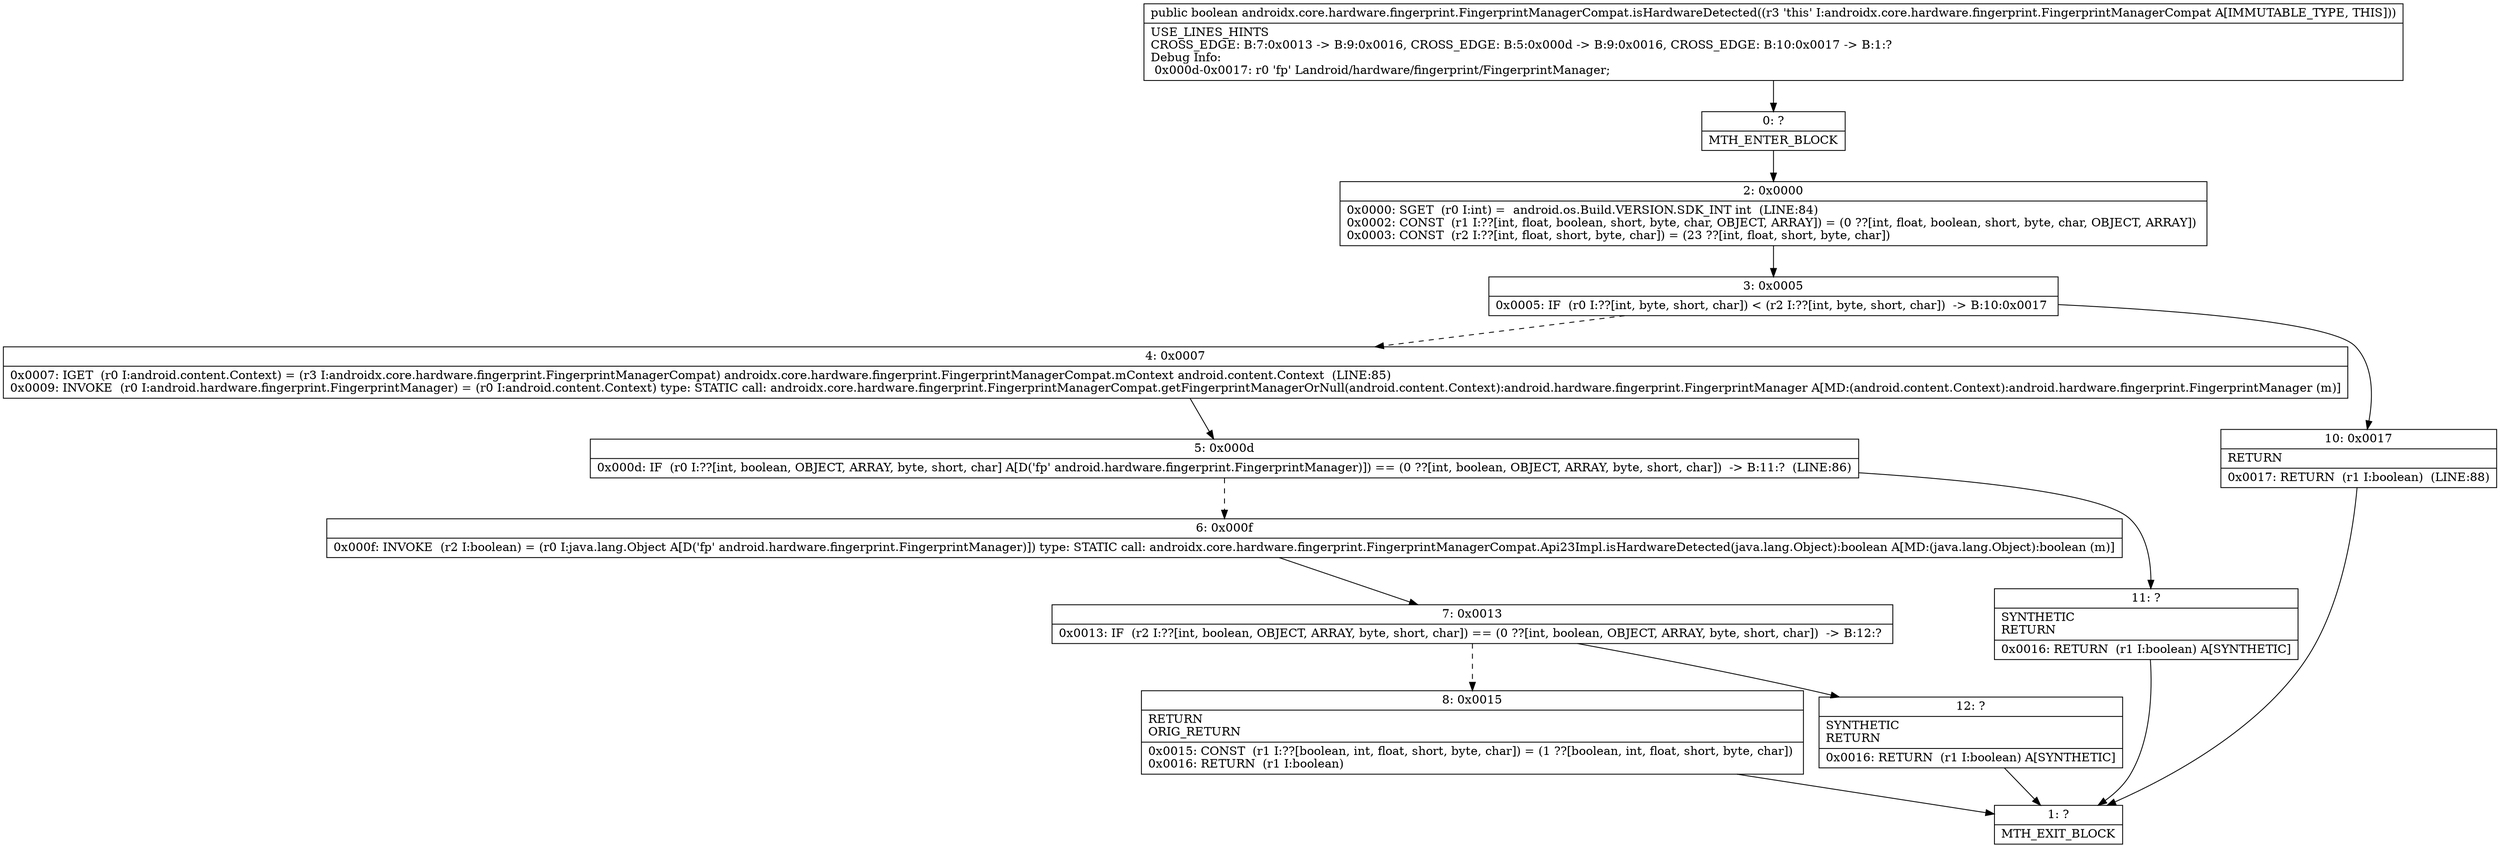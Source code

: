 digraph "CFG forandroidx.core.hardware.fingerprint.FingerprintManagerCompat.isHardwareDetected()Z" {
Node_0 [shape=record,label="{0\:\ ?|MTH_ENTER_BLOCK\l}"];
Node_2 [shape=record,label="{2\:\ 0x0000|0x0000: SGET  (r0 I:int) =  android.os.Build.VERSION.SDK_INT int  (LINE:84)\l0x0002: CONST  (r1 I:??[int, float, boolean, short, byte, char, OBJECT, ARRAY]) = (0 ??[int, float, boolean, short, byte, char, OBJECT, ARRAY]) \l0x0003: CONST  (r2 I:??[int, float, short, byte, char]) = (23 ??[int, float, short, byte, char]) \l}"];
Node_3 [shape=record,label="{3\:\ 0x0005|0x0005: IF  (r0 I:??[int, byte, short, char]) \< (r2 I:??[int, byte, short, char])  \-\> B:10:0x0017 \l}"];
Node_4 [shape=record,label="{4\:\ 0x0007|0x0007: IGET  (r0 I:android.content.Context) = (r3 I:androidx.core.hardware.fingerprint.FingerprintManagerCompat) androidx.core.hardware.fingerprint.FingerprintManagerCompat.mContext android.content.Context  (LINE:85)\l0x0009: INVOKE  (r0 I:android.hardware.fingerprint.FingerprintManager) = (r0 I:android.content.Context) type: STATIC call: androidx.core.hardware.fingerprint.FingerprintManagerCompat.getFingerprintManagerOrNull(android.content.Context):android.hardware.fingerprint.FingerprintManager A[MD:(android.content.Context):android.hardware.fingerprint.FingerprintManager (m)]\l}"];
Node_5 [shape=record,label="{5\:\ 0x000d|0x000d: IF  (r0 I:??[int, boolean, OBJECT, ARRAY, byte, short, char] A[D('fp' android.hardware.fingerprint.FingerprintManager)]) == (0 ??[int, boolean, OBJECT, ARRAY, byte, short, char])  \-\> B:11:?  (LINE:86)\l}"];
Node_6 [shape=record,label="{6\:\ 0x000f|0x000f: INVOKE  (r2 I:boolean) = (r0 I:java.lang.Object A[D('fp' android.hardware.fingerprint.FingerprintManager)]) type: STATIC call: androidx.core.hardware.fingerprint.FingerprintManagerCompat.Api23Impl.isHardwareDetected(java.lang.Object):boolean A[MD:(java.lang.Object):boolean (m)]\l}"];
Node_7 [shape=record,label="{7\:\ 0x0013|0x0013: IF  (r2 I:??[int, boolean, OBJECT, ARRAY, byte, short, char]) == (0 ??[int, boolean, OBJECT, ARRAY, byte, short, char])  \-\> B:12:? \l}"];
Node_8 [shape=record,label="{8\:\ 0x0015|RETURN\lORIG_RETURN\l|0x0015: CONST  (r1 I:??[boolean, int, float, short, byte, char]) = (1 ??[boolean, int, float, short, byte, char]) \l0x0016: RETURN  (r1 I:boolean) \l}"];
Node_1 [shape=record,label="{1\:\ ?|MTH_EXIT_BLOCK\l}"];
Node_12 [shape=record,label="{12\:\ ?|SYNTHETIC\lRETURN\l|0x0016: RETURN  (r1 I:boolean) A[SYNTHETIC]\l}"];
Node_11 [shape=record,label="{11\:\ ?|SYNTHETIC\lRETURN\l|0x0016: RETURN  (r1 I:boolean) A[SYNTHETIC]\l}"];
Node_10 [shape=record,label="{10\:\ 0x0017|RETURN\l|0x0017: RETURN  (r1 I:boolean)  (LINE:88)\l}"];
MethodNode[shape=record,label="{public boolean androidx.core.hardware.fingerprint.FingerprintManagerCompat.isHardwareDetected((r3 'this' I:androidx.core.hardware.fingerprint.FingerprintManagerCompat A[IMMUTABLE_TYPE, THIS]))  | USE_LINES_HINTS\lCROSS_EDGE: B:7:0x0013 \-\> B:9:0x0016, CROSS_EDGE: B:5:0x000d \-\> B:9:0x0016, CROSS_EDGE: B:10:0x0017 \-\> B:1:?\lDebug Info:\l  0x000d\-0x0017: r0 'fp' Landroid\/hardware\/fingerprint\/FingerprintManager;\l}"];
MethodNode -> Node_0;Node_0 -> Node_2;
Node_2 -> Node_3;
Node_3 -> Node_4[style=dashed];
Node_3 -> Node_10;
Node_4 -> Node_5;
Node_5 -> Node_6[style=dashed];
Node_5 -> Node_11;
Node_6 -> Node_7;
Node_7 -> Node_8[style=dashed];
Node_7 -> Node_12;
Node_8 -> Node_1;
Node_12 -> Node_1;
Node_11 -> Node_1;
Node_10 -> Node_1;
}

